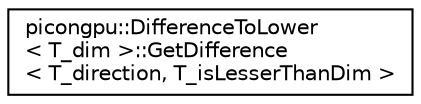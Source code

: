 digraph "Graphical Class Hierarchy"
{
 // LATEX_PDF_SIZE
  edge [fontname="Helvetica",fontsize="10",labelfontname="Helvetica",labelfontsize="10"];
  node [fontname="Helvetica",fontsize="10",shape=record];
  rankdir="LR";
  Node0 [label="picongpu::DifferenceToLower\l\< T_dim \>::GetDifference\l\< T_direction, T_isLesserThanDim \>",height=0.2,width=0.4,color="black", fillcolor="white", style="filled",URL="$structpicongpu_1_1_difference_to_lower_1_1_get_difference.html",tooltip="calculate the difference for a given direction"];
}
